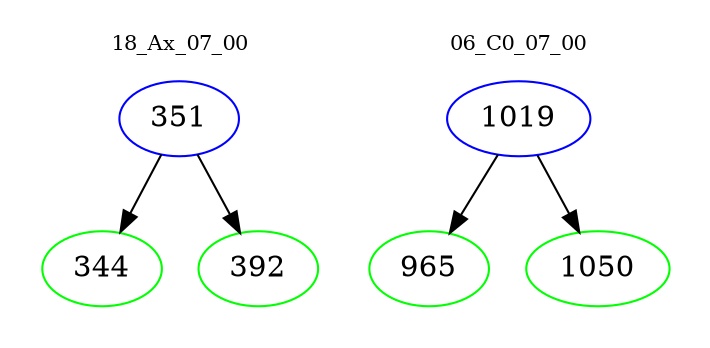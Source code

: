 digraph{
subgraph cluster_0 {
color = white
label = "18_Ax_07_00";
fontsize=10;
T0_351 [label="351", color="blue"]
T0_351 -> T0_344 [color="black"]
T0_344 [label="344", color="green"]
T0_351 -> T0_392 [color="black"]
T0_392 [label="392", color="green"]
}
subgraph cluster_1 {
color = white
label = "06_C0_07_00";
fontsize=10;
T1_1019 [label="1019", color="blue"]
T1_1019 -> T1_965 [color="black"]
T1_965 [label="965", color="green"]
T1_1019 -> T1_1050 [color="black"]
T1_1050 [label="1050", color="green"]
}
}
